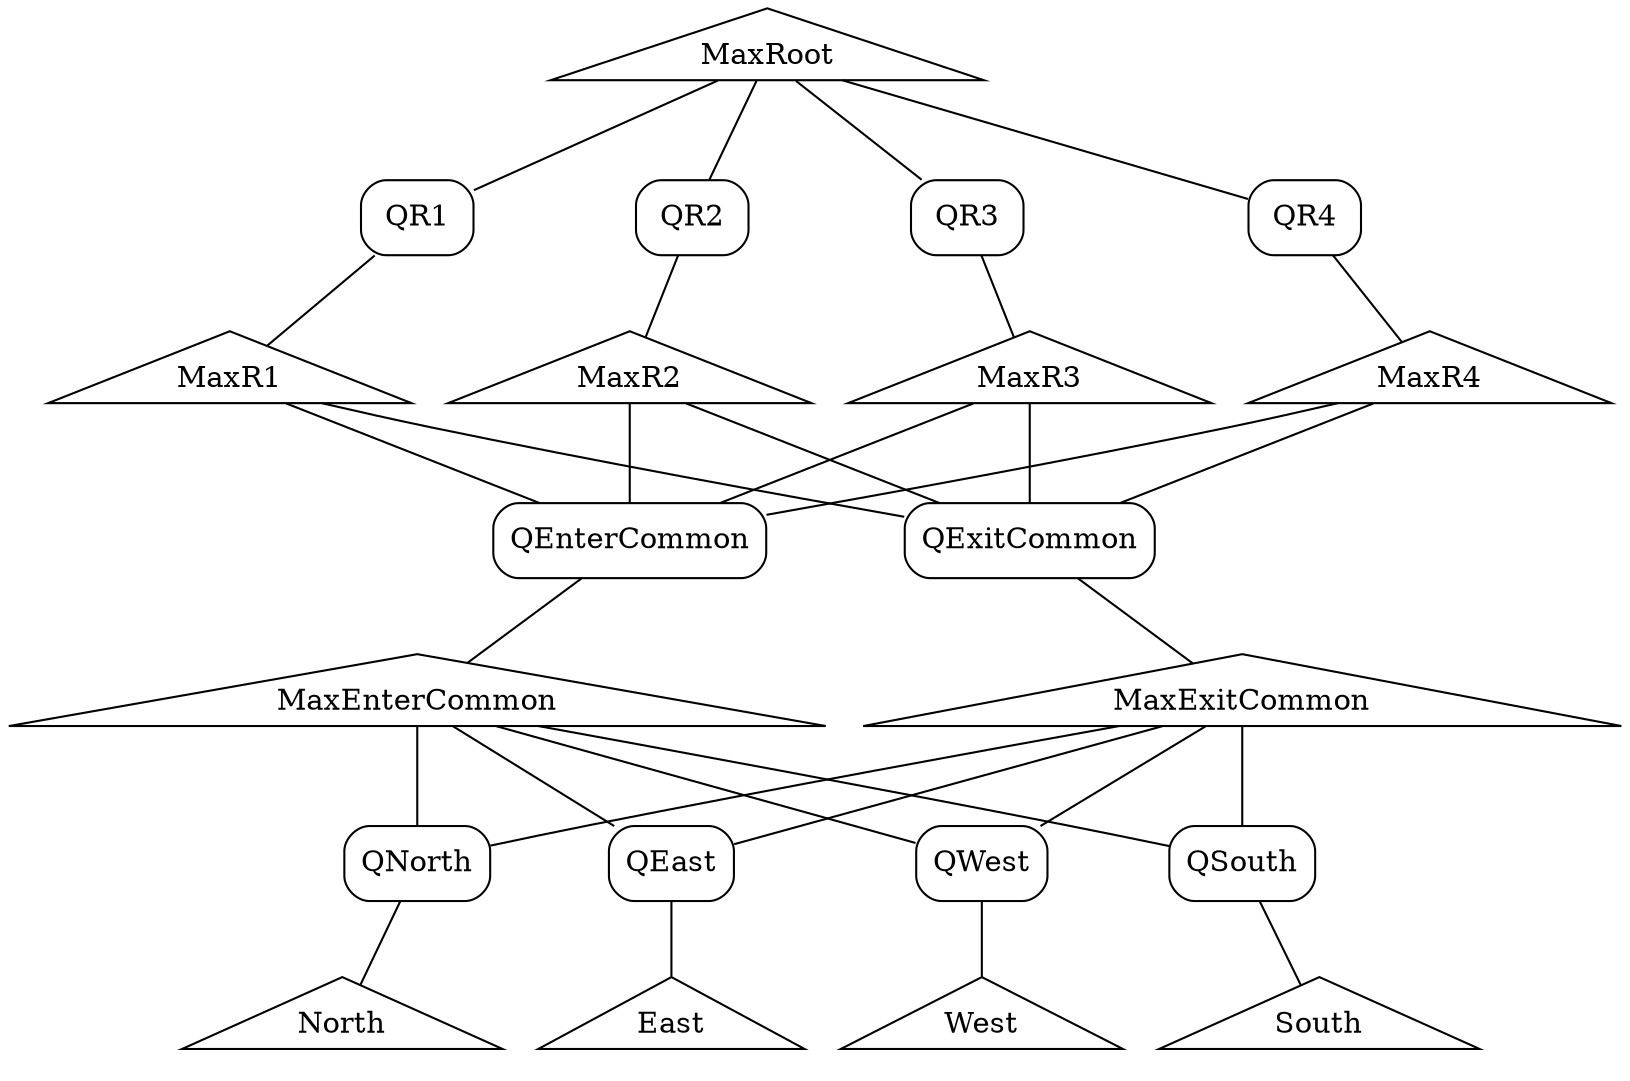graph maxq {
MaxRoot [shape=triangle];
MaxR1 [shape=triangle];
MaxR2 [shape=triangle];
MaxR3 [shape=triangle];
MaxR4 [shape=triangle];
MaxEnterCommon [shape=triangle];
MaxExitCommon [shape=triangle];
North [shape=triangle];
East [shape=triangle];
West [shape=triangle];
South [shape=triangle];

node [shape=Mrecord];

MaxRoot--QR1;
MaxRoot--QR2;
MaxRoot--QR3;
MaxRoot--QR4;

QR1--MaxR1;
QR2--MaxR2;
QR3--MaxR3;
QR4--MaxR4;

MaxR1--QEnterCommon;
MaxR2--QEnterCommon;
MaxR3--QEnterCommon;
MaxR4--QEnterCommon;

MaxR1--QExitCommon;
MaxR2--QExitCommon;
MaxR3--QExitCommon;
MaxR4--QExitCommon;

QEnterCommon--MaxEnterCommon;
QExitCommon--MaxExitCommon;

MaxEnterCommon--QNorth;
MaxEnterCommon--QEast;
MaxEnterCommon--QWest;
MaxEnterCommon--QSouth;

MaxExitCommon--QNorth;
MaxExitCommon--QEast;
MaxExitCommon--QWest;
MaxExitCommon--QSouth;

QNorth--North;
QEast--East;
QWest--West;
QSouth--South;
}